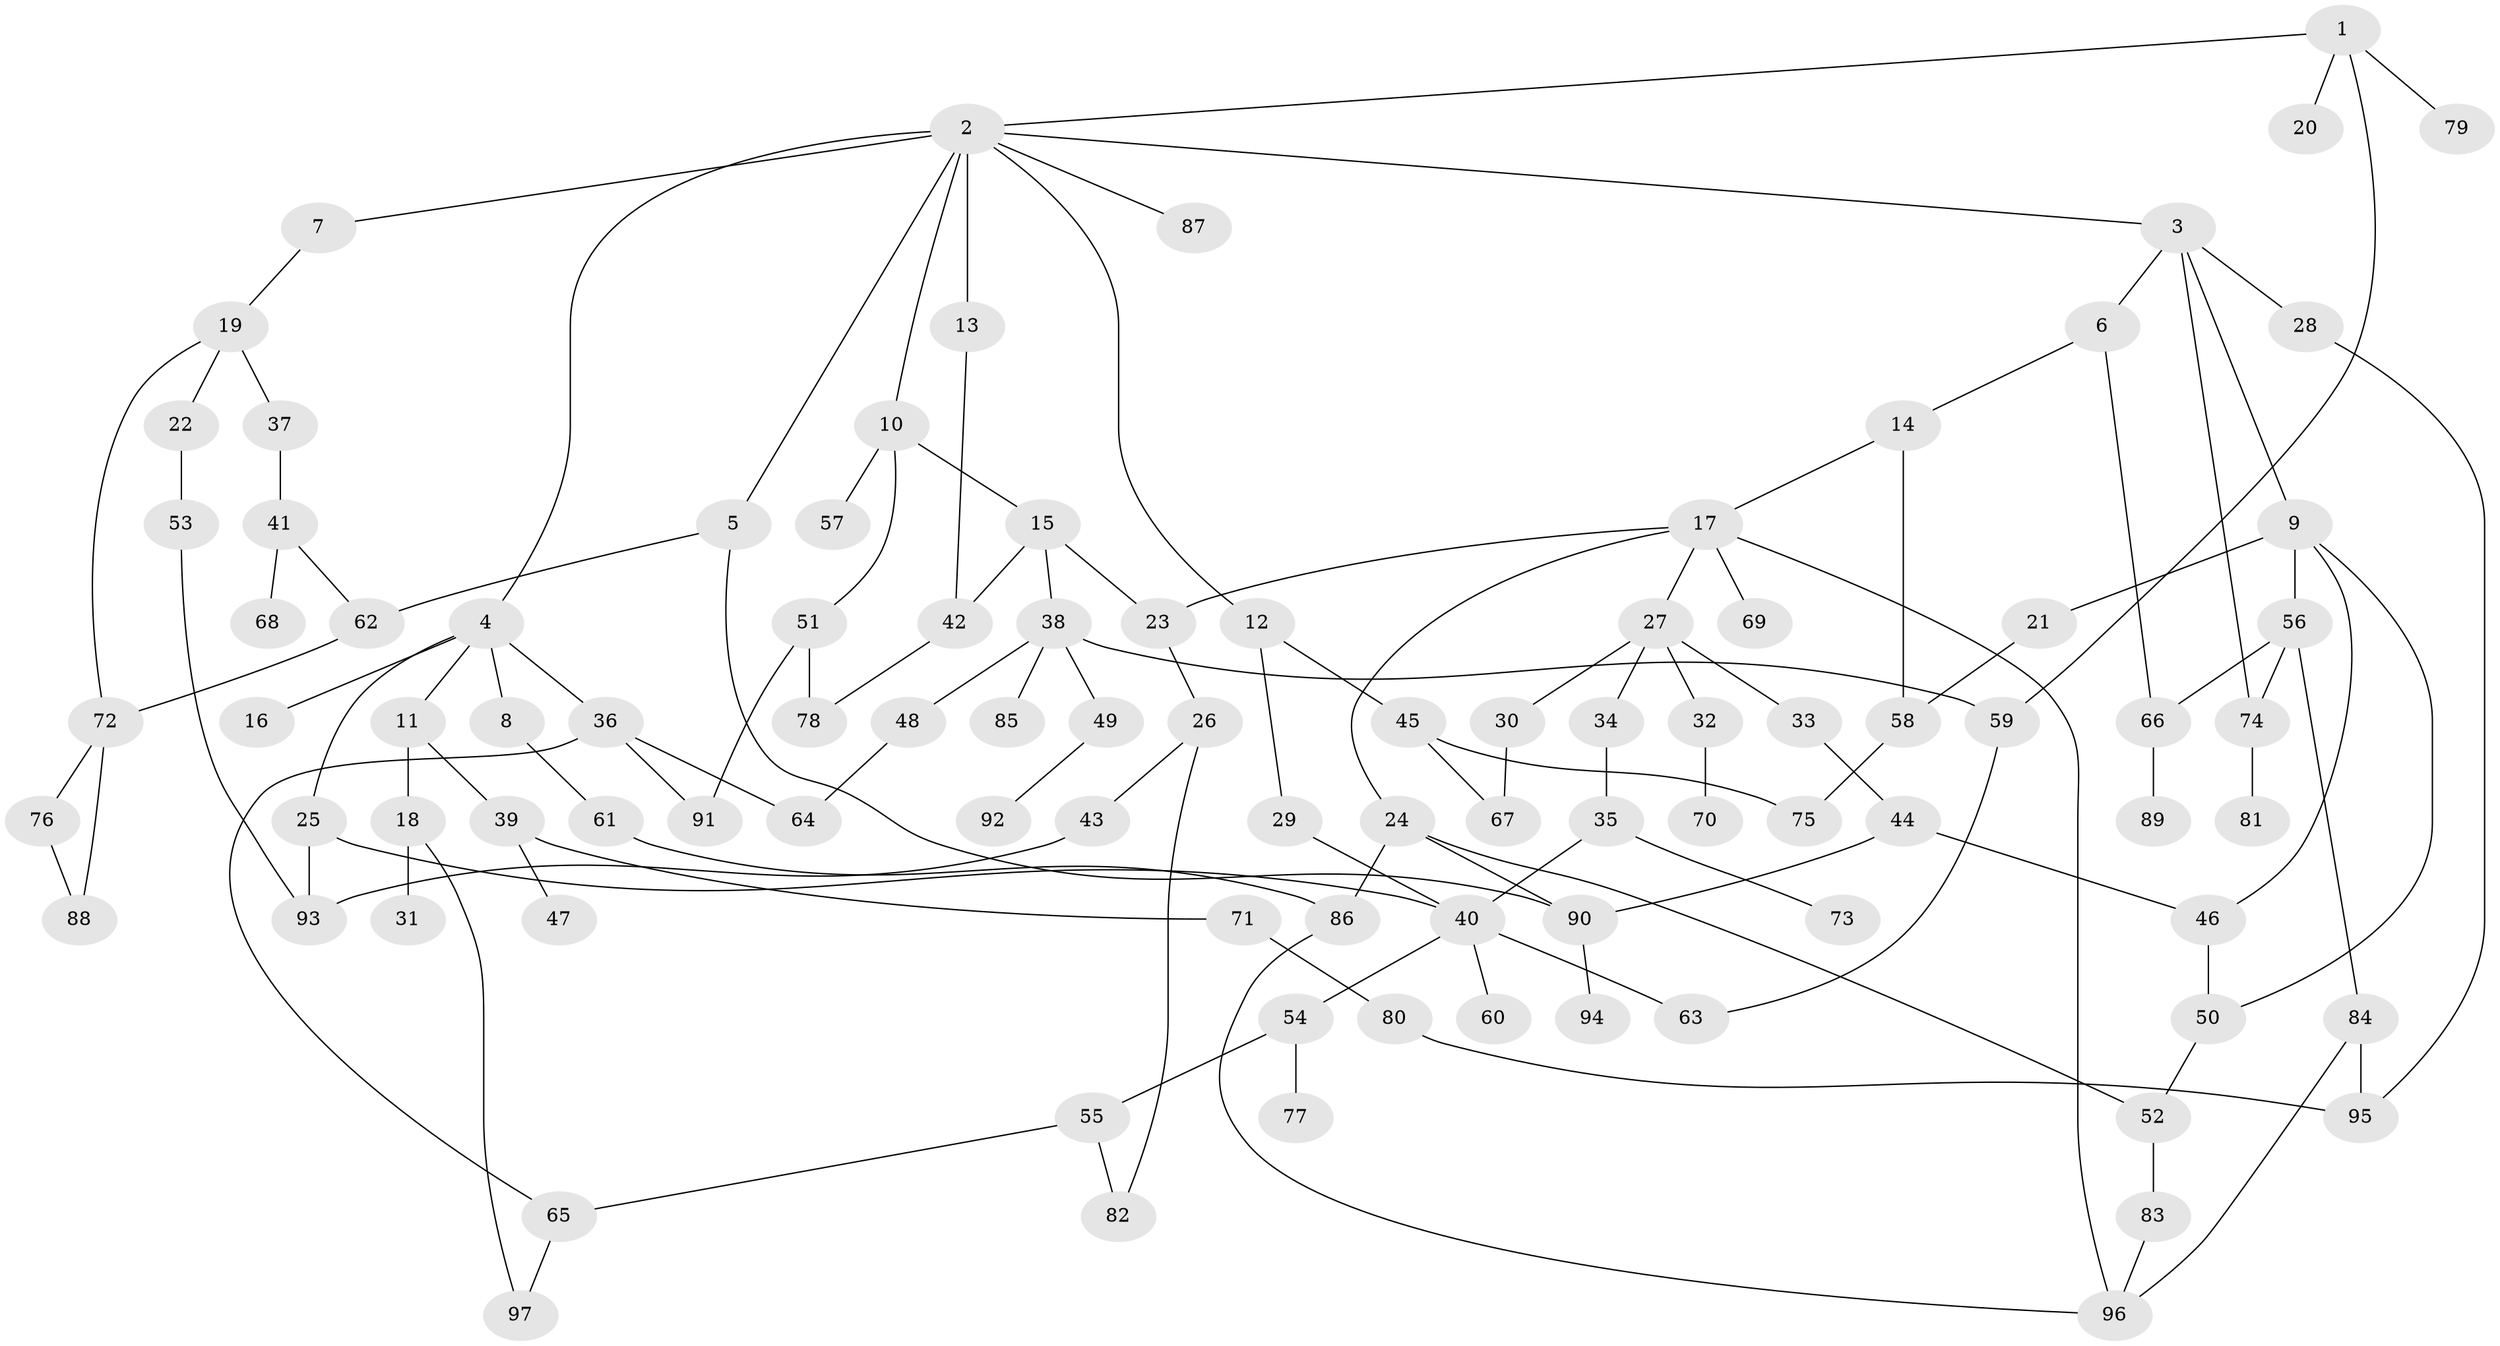 // coarse degree distribution, {11: 0.015625, 6: 0.03125, 7: 0.03125, 3: 0.21875, 4: 0.0625, 2: 0.25, 5: 0.15625, 1: 0.234375}
// Generated by graph-tools (version 1.1) at 2025/41/03/06/25 10:41:25]
// undirected, 97 vertices, 129 edges
graph export_dot {
graph [start="1"]
  node [color=gray90,style=filled];
  1;
  2;
  3;
  4;
  5;
  6;
  7;
  8;
  9;
  10;
  11;
  12;
  13;
  14;
  15;
  16;
  17;
  18;
  19;
  20;
  21;
  22;
  23;
  24;
  25;
  26;
  27;
  28;
  29;
  30;
  31;
  32;
  33;
  34;
  35;
  36;
  37;
  38;
  39;
  40;
  41;
  42;
  43;
  44;
  45;
  46;
  47;
  48;
  49;
  50;
  51;
  52;
  53;
  54;
  55;
  56;
  57;
  58;
  59;
  60;
  61;
  62;
  63;
  64;
  65;
  66;
  67;
  68;
  69;
  70;
  71;
  72;
  73;
  74;
  75;
  76;
  77;
  78;
  79;
  80;
  81;
  82;
  83;
  84;
  85;
  86;
  87;
  88;
  89;
  90;
  91;
  92;
  93;
  94;
  95;
  96;
  97;
  1 -- 2;
  1 -- 20;
  1 -- 59;
  1 -- 79;
  2 -- 3;
  2 -- 4;
  2 -- 5;
  2 -- 7;
  2 -- 10;
  2 -- 12;
  2 -- 13;
  2 -- 87;
  3 -- 6;
  3 -- 9;
  3 -- 28;
  3 -- 74;
  4 -- 8;
  4 -- 11;
  4 -- 16;
  4 -- 25;
  4 -- 36;
  5 -- 62;
  5 -- 90;
  6 -- 14;
  6 -- 66;
  7 -- 19;
  8 -- 61;
  9 -- 21;
  9 -- 50;
  9 -- 56;
  9 -- 46;
  10 -- 15;
  10 -- 51;
  10 -- 57;
  11 -- 18;
  11 -- 39;
  12 -- 29;
  12 -- 45;
  13 -- 42;
  14 -- 17;
  14 -- 58;
  15 -- 38;
  15 -- 42;
  15 -- 23;
  17 -- 23;
  17 -- 24;
  17 -- 27;
  17 -- 69;
  17 -- 96;
  18 -- 31;
  18 -- 97;
  19 -- 22;
  19 -- 37;
  19 -- 72;
  21 -- 58;
  22 -- 53;
  23 -- 26;
  24 -- 52;
  24 -- 86;
  24 -- 90;
  25 -- 93;
  25 -- 40;
  26 -- 43;
  26 -- 82;
  27 -- 30;
  27 -- 32;
  27 -- 33;
  27 -- 34;
  28 -- 95;
  29 -- 40;
  30 -- 67;
  32 -- 70;
  33 -- 44;
  34 -- 35;
  35 -- 40;
  35 -- 73;
  36 -- 64;
  36 -- 65;
  36 -- 91;
  37 -- 41;
  38 -- 48;
  38 -- 49;
  38 -- 85;
  38 -- 59;
  39 -- 47;
  39 -- 71;
  40 -- 54;
  40 -- 60;
  40 -- 63;
  41 -- 62;
  41 -- 68;
  42 -- 78;
  43 -- 93;
  44 -- 46;
  44 -- 90;
  45 -- 75;
  45 -- 67;
  46 -- 50;
  48 -- 64;
  49 -- 92;
  50 -- 52;
  51 -- 78;
  51 -- 91;
  52 -- 83;
  53 -- 93;
  54 -- 55;
  54 -- 77;
  55 -- 82;
  55 -- 65;
  56 -- 66;
  56 -- 84;
  56 -- 74;
  58 -- 75;
  59 -- 63;
  61 -- 86;
  62 -- 72;
  65 -- 97;
  66 -- 89;
  71 -- 80;
  72 -- 76;
  72 -- 88;
  74 -- 81;
  76 -- 88;
  80 -- 95;
  83 -- 96;
  84 -- 96;
  84 -- 95;
  86 -- 96;
  90 -- 94;
}
